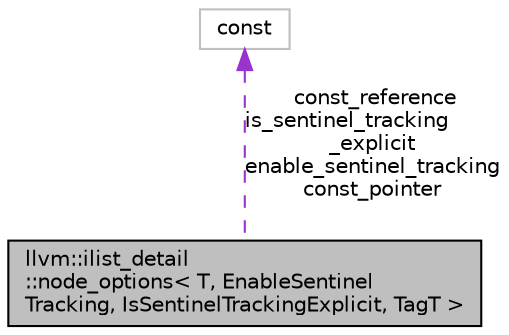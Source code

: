 digraph "llvm::ilist_detail::node_options&lt; T, EnableSentinelTracking, IsSentinelTrackingExplicit, TagT &gt;"
{
 // LATEX_PDF_SIZE
  bgcolor="transparent";
  edge [fontname="Helvetica",fontsize="10",labelfontname="Helvetica",labelfontsize="10"];
  node [fontname="Helvetica",fontsize="10",shape=record];
  Node1 [label="llvm::ilist_detail\l::node_options\< T, EnableSentinel\lTracking, IsSentinelTrackingExplicit, TagT \>",height=0.2,width=0.4,color="black", fillcolor="grey75", style="filled", fontcolor="black",tooltip="Traits for options for ilist_node."];
  Node2 -> Node1 [dir="back",color="darkorchid3",fontsize="10",style="dashed",label=" const_reference\nis_sentinel_tracking\l_explicit\nenable_sentinel_tracking\nconst_pointer" ,fontname="Helvetica"];
  Node2 [label="const",height=0.2,width=0.4,color="grey75",tooltip=" "];
}
